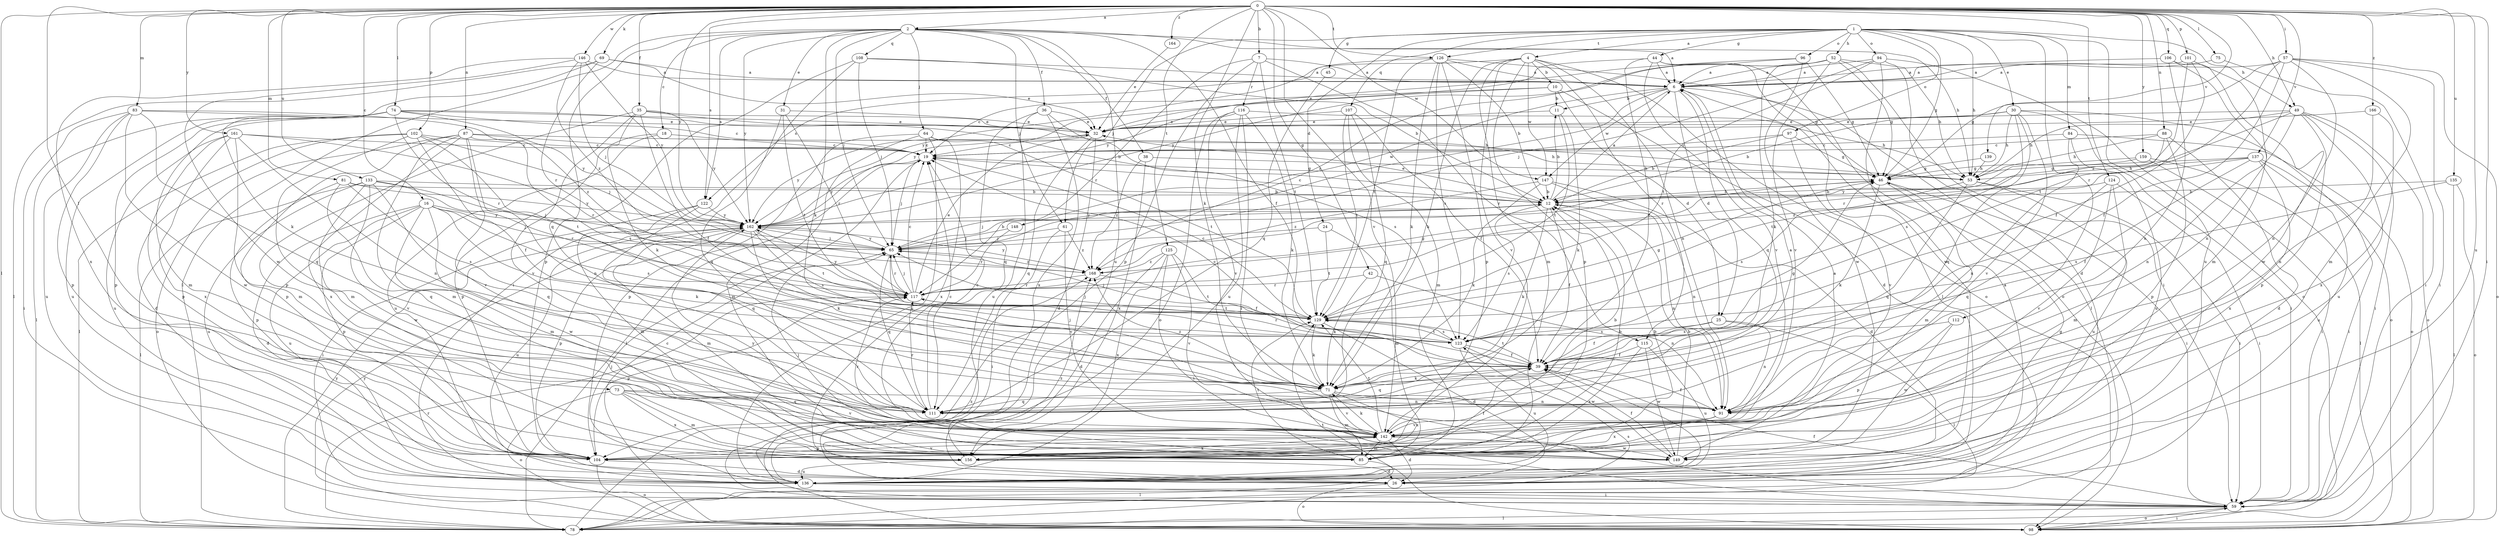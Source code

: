 strict digraph  {
0;
1;
2;
4;
6;
7;
10;
11;
12;
16;
18;
19;
24;
25;
26;
30;
31;
32;
35;
36;
38;
39;
42;
44;
45;
46;
49;
52;
53;
57;
59;
61;
64;
65;
69;
71;
73;
74;
75;
78;
81;
83;
84;
85;
87;
88;
91;
94;
96;
97;
98;
101;
102;
104;
106;
107;
108;
111;
112;
115;
116;
117;
122;
123;
124;
125;
126;
129;
133;
135;
136;
137;
139;
142;
146;
147;
148;
149;
156;
159;
161;
162;
164;
166;
168;
0 -> 2  [label=a];
0 -> 7  [label=b];
0 -> 16  [label=c];
0 -> 35  [label=f];
0 -> 42  [label=g];
0 -> 49  [label=h];
0 -> 57  [label=i];
0 -> 59  [label=i];
0 -> 69  [label=k];
0 -> 71  [label=k];
0 -> 73  [label=l];
0 -> 74  [label=l];
0 -> 75  [label=l];
0 -> 78  [label=l];
0 -> 81  [label=m];
0 -> 83  [label=m];
0 -> 87  [label=n];
0 -> 88  [label=n];
0 -> 101  [label=p];
0 -> 102  [label=p];
0 -> 106  [label=q];
0 -> 122  [label=s];
0 -> 124  [label=t];
0 -> 125  [label=t];
0 -> 126  [label=t];
0 -> 133  [label=u];
0 -> 135  [label=u];
0 -> 136  [label=u];
0 -> 137  [label=v];
0 -> 139  [label=v];
0 -> 142  [label=v];
0 -> 146  [label=w];
0 -> 147  [label=w];
0 -> 159  [label=y];
0 -> 161  [label=y];
0 -> 162  [label=y];
0 -> 164  [label=z];
0 -> 166  [label=z];
1 -> 4  [label=a];
1 -> 24  [label=d];
1 -> 30  [label=e];
1 -> 44  [label=g];
1 -> 45  [label=g];
1 -> 46  [label=g];
1 -> 49  [label=h];
1 -> 52  [label=h];
1 -> 53  [label=h];
1 -> 61  [label=j];
1 -> 84  [label=m];
1 -> 94  [label=o];
1 -> 96  [label=o];
1 -> 97  [label=o];
1 -> 107  [label=q];
1 -> 112  [label=r];
1 -> 126  [label=t];
1 -> 136  [label=u];
2 -> 6  [label=a];
2 -> 18  [label=c];
2 -> 31  [label=e];
2 -> 36  [label=f];
2 -> 38  [label=f];
2 -> 39  [label=f];
2 -> 53  [label=h];
2 -> 61  [label=j];
2 -> 64  [label=j];
2 -> 65  [label=j];
2 -> 71  [label=k];
2 -> 78  [label=l];
2 -> 108  [label=q];
2 -> 111  [label=q];
2 -> 122  [label=s];
2 -> 136  [label=u];
2 -> 162  [label=y];
4 -> 10  [label=b];
4 -> 71  [label=k];
4 -> 85  [label=m];
4 -> 91  [label=n];
4 -> 98  [label=o];
4 -> 104  [label=p];
4 -> 115  [label=r];
4 -> 122  [label=s];
4 -> 142  [label=v];
4 -> 147  [label=w];
6 -> 11  [label=b];
6 -> 25  [label=d];
6 -> 65  [label=j];
6 -> 78  [label=l];
6 -> 111  [label=q];
6 -> 147  [label=w];
6 -> 148  [label=w];
7 -> 6  [label=a];
7 -> 104  [label=p];
7 -> 115  [label=r];
7 -> 116  [label=r];
7 -> 117  [label=r];
7 -> 129  [label=t];
10 -> 11  [label=b];
10 -> 19  [label=c];
10 -> 25  [label=d];
10 -> 26  [label=d];
10 -> 162  [label=y];
11 -> 32  [label=e];
11 -> 71  [label=k];
11 -> 129  [label=t];
12 -> 6  [label=a];
12 -> 11  [label=b];
12 -> 19  [label=c];
12 -> 32  [label=e];
12 -> 39  [label=f];
12 -> 65  [label=j];
12 -> 71  [label=k];
12 -> 91  [label=n];
12 -> 123  [label=s];
12 -> 162  [label=y];
16 -> 26  [label=d];
16 -> 65  [label=j];
16 -> 71  [label=k];
16 -> 85  [label=m];
16 -> 104  [label=p];
16 -> 123  [label=s];
16 -> 136  [label=u];
16 -> 149  [label=w];
16 -> 162  [label=y];
18 -> 19  [label=c];
18 -> 104  [label=p];
18 -> 136  [label=u];
19 -> 46  [label=g];
19 -> 65  [label=j];
19 -> 78  [label=l];
19 -> 162  [label=y];
24 -> 65  [label=j];
24 -> 85  [label=m];
24 -> 129  [label=t];
25 -> 39  [label=f];
25 -> 78  [label=l];
25 -> 91  [label=n];
25 -> 123  [label=s];
26 -> 6  [label=a];
26 -> 98  [label=o];
26 -> 168  [label=z];
30 -> 12  [label=b];
30 -> 32  [label=e];
30 -> 53  [label=h];
30 -> 59  [label=i];
30 -> 98  [label=o];
30 -> 111  [label=q];
30 -> 123  [label=s];
30 -> 142  [label=v];
31 -> 32  [label=e];
31 -> 111  [label=q];
31 -> 117  [label=r];
31 -> 129  [label=t];
32 -> 19  [label=c];
32 -> 26  [label=d];
32 -> 111  [label=q];
32 -> 162  [label=y];
35 -> 32  [label=e];
35 -> 39  [label=f];
35 -> 53  [label=h];
35 -> 71  [label=k];
35 -> 104  [label=p];
35 -> 142  [label=v];
35 -> 162  [label=y];
36 -> 32  [label=e];
36 -> 111  [label=q];
36 -> 123  [label=s];
36 -> 136  [label=u];
36 -> 156  [label=x];
38 -> 53  [label=h];
38 -> 156  [label=x];
38 -> 168  [label=z];
39 -> 19  [label=c];
39 -> 46  [label=g];
39 -> 71  [label=k];
39 -> 111  [label=q];
39 -> 129  [label=t];
42 -> 71  [label=k];
42 -> 91  [label=n];
42 -> 117  [label=r];
44 -> 6  [label=a];
44 -> 39  [label=f];
44 -> 78  [label=l];
44 -> 98  [label=o];
44 -> 142  [label=v];
44 -> 162  [label=y];
45 -> 111  [label=q];
46 -> 12  [label=b];
46 -> 59  [label=i];
46 -> 71  [label=k];
46 -> 85  [label=m];
49 -> 32  [label=e];
49 -> 53  [label=h];
49 -> 59  [label=i];
49 -> 91  [label=n];
49 -> 98  [label=o];
49 -> 104  [label=p];
49 -> 117  [label=r];
49 -> 136  [label=u];
52 -> 6  [label=a];
52 -> 46  [label=g];
52 -> 53  [label=h];
52 -> 59  [label=i];
52 -> 71  [label=k];
52 -> 142  [label=v];
52 -> 162  [label=y];
52 -> 168  [label=z];
53 -> 59  [label=i];
53 -> 111  [label=q];
53 -> 123  [label=s];
53 -> 136  [label=u];
57 -> 6  [label=a];
57 -> 39  [label=f];
57 -> 46  [label=g];
57 -> 59  [label=i];
57 -> 85  [label=m];
57 -> 91  [label=n];
57 -> 98  [label=o];
57 -> 129  [label=t];
59 -> 39  [label=f];
59 -> 78  [label=l];
59 -> 98  [label=o];
61 -> 59  [label=i];
61 -> 65  [label=j];
61 -> 142  [label=v];
61 -> 168  [label=z];
64 -> 19  [label=c];
64 -> 85  [label=m];
64 -> 104  [label=p];
64 -> 129  [label=t];
64 -> 136  [label=u];
64 -> 156  [label=x];
65 -> 12  [label=b];
65 -> 111  [label=q];
65 -> 117  [label=r];
65 -> 162  [label=y];
65 -> 168  [label=z];
69 -> 6  [label=a];
69 -> 32  [label=e];
69 -> 71  [label=k];
69 -> 78  [label=l];
69 -> 117  [label=r];
71 -> 65  [label=j];
71 -> 85  [label=m];
71 -> 91  [label=n];
71 -> 111  [label=q];
71 -> 142  [label=v];
71 -> 156  [label=x];
71 -> 168  [label=z];
73 -> 85  [label=m];
73 -> 91  [label=n];
73 -> 98  [label=o];
73 -> 111  [label=q];
73 -> 142  [label=v];
73 -> 156  [label=x];
74 -> 12  [label=b];
74 -> 19  [label=c];
74 -> 32  [label=e];
74 -> 78  [label=l];
74 -> 85  [label=m];
74 -> 104  [label=p];
74 -> 117  [label=r];
74 -> 136  [label=u];
74 -> 162  [label=y];
75 -> 6  [label=a];
75 -> 59  [label=i];
78 -> 117  [label=r];
78 -> 123  [label=s];
78 -> 162  [label=y];
78 -> 168  [label=z];
81 -> 12  [label=b];
81 -> 104  [label=p];
81 -> 111  [label=q];
81 -> 123  [label=s];
81 -> 162  [label=y];
83 -> 32  [label=e];
83 -> 59  [label=i];
83 -> 104  [label=p];
83 -> 111  [label=q];
83 -> 136  [label=u];
83 -> 149  [label=w];
83 -> 168  [label=z];
84 -> 19  [label=c];
84 -> 91  [label=n];
84 -> 98  [label=o];
84 -> 136  [label=u];
85 -> 12  [label=b];
85 -> 65  [label=j];
85 -> 78  [label=l];
85 -> 129  [label=t];
87 -> 19  [label=c];
87 -> 53  [label=h];
87 -> 85  [label=m];
87 -> 91  [label=n];
87 -> 98  [label=o];
87 -> 104  [label=p];
87 -> 123  [label=s];
87 -> 142  [label=v];
87 -> 156  [label=x];
88 -> 19  [label=c];
88 -> 26  [label=d];
88 -> 53  [label=h];
88 -> 104  [label=p];
88 -> 129  [label=t];
91 -> 39  [label=f];
91 -> 142  [label=v];
91 -> 156  [label=x];
94 -> 6  [label=a];
94 -> 26  [label=d];
94 -> 65  [label=j];
94 -> 98  [label=o];
94 -> 129  [label=t];
94 -> 149  [label=w];
96 -> 6  [label=a];
96 -> 32  [label=e];
96 -> 46  [label=g];
96 -> 149  [label=w];
97 -> 12  [label=b];
97 -> 19  [label=c];
97 -> 46  [label=g];
97 -> 142  [label=v];
98 -> 19  [label=c];
98 -> 59  [label=i];
98 -> 129  [label=t];
98 -> 162  [label=y];
101 -> 6  [label=a];
101 -> 39  [label=f];
101 -> 91  [label=n];
101 -> 168  [label=z];
102 -> 19  [label=c];
102 -> 26  [label=d];
102 -> 39  [label=f];
102 -> 65  [label=j];
102 -> 78  [label=l];
102 -> 85  [label=m];
102 -> 129  [label=t];
104 -> 26  [label=d];
104 -> 39  [label=f];
104 -> 98  [label=o];
104 -> 142  [label=v];
106 -> 6  [label=a];
106 -> 85  [label=m];
106 -> 91  [label=n];
106 -> 149  [label=w];
107 -> 32  [label=e];
107 -> 39  [label=f];
107 -> 85  [label=m];
107 -> 111  [label=q];
107 -> 129  [label=t];
108 -> 6  [label=a];
108 -> 12  [label=b];
108 -> 59  [label=i];
108 -> 65  [label=j];
108 -> 104  [label=p];
111 -> 6  [label=a];
111 -> 19  [label=c];
111 -> 117  [label=r];
112 -> 104  [label=p];
112 -> 123  [label=s];
112 -> 149  [label=w];
115 -> 39  [label=f];
115 -> 136  [label=u];
115 -> 149  [label=w];
115 -> 156  [label=x];
116 -> 32  [label=e];
116 -> 53  [label=h];
116 -> 59  [label=i];
116 -> 71  [label=k];
116 -> 98  [label=o];
116 -> 136  [label=u];
116 -> 142  [label=v];
117 -> 19  [label=c];
117 -> 32  [label=e];
117 -> 46  [label=g];
117 -> 65  [label=j];
117 -> 104  [label=p];
117 -> 129  [label=t];
117 -> 162  [label=y];
122 -> 59  [label=i];
122 -> 85  [label=m];
122 -> 111  [label=q];
122 -> 162  [label=y];
123 -> 39  [label=f];
123 -> 65  [label=j];
123 -> 117  [label=r];
123 -> 129  [label=t];
123 -> 136  [label=u];
123 -> 149  [label=w];
124 -> 12  [label=b];
124 -> 59  [label=i];
124 -> 85  [label=m];
124 -> 111  [label=q];
124 -> 142  [label=v];
125 -> 26  [label=d];
125 -> 39  [label=f];
125 -> 59  [label=i];
125 -> 142  [label=v];
125 -> 156  [label=x];
125 -> 168  [label=z];
126 -> 6  [label=a];
126 -> 12  [label=b];
126 -> 46  [label=g];
126 -> 71  [label=k];
126 -> 104  [label=p];
126 -> 123  [label=s];
126 -> 129  [label=t];
126 -> 162  [label=y];
129 -> 19  [label=c];
129 -> 26  [label=d];
129 -> 46  [label=g];
129 -> 65  [label=j];
129 -> 71  [label=k];
129 -> 123  [label=s];
133 -> 12  [label=b];
133 -> 65  [label=j];
133 -> 78  [label=l];
133 -> 111  [label=q];
133 -> 117  [label=r];
133 -> 136  [label=u];
133 -> 142  [label=v];
133 -> 149  [label=w];
135 -> 12  [label=b];
135 -> 78  [label=l];
135 -> 98  [label=o];
135 -> 123  [label=s];
136 -> 39  [label=f];
136 -> 46  [label=g];
136 -> 59  [label=i];
136 -> 65  [label=j];
137 -> 39  [label=f];
137 -> 46  [label=g];
137 -> 53  [label=h];
137 -> 59  [label=i];
137 -> 136  [label=u];
137 -> 156  [label=x];
137 -> 168  [label=z];
139 -> 46  [label=g];
139 -> 53  [label=h];
142 -> 12  [label=b];
142 -> 19  [label=c];
142 -> 26  [label=d];
142 -> 71  [label=k];
142 -> 85  [label=m];
142 -> 104  [label=p];
142 -> 117  [label=r];
142 -> 129  [label=t];
142 -> 149  [label=w];
142 -> 156  [label=x];
146 -> 6  [label=a];
146 -> 65  [label=j];
146 -> 149  [label=w];
146 -> 156  [label=x];
146 -> 162  [label=y];
146 -> 168  [label=z];
147 -> 12  [label=b];
147 -> 26  [label=d];
147 -> 71  [label=k];
147 -> 91  [label=n];
147 -> 168  [label=z];
148 -> 65  [label=j];
148 -> 117  [label=r];
149 -> 6  [label=a];
149 -> 12  [label=b];
149 -> 39  [label=f];
149 -> 162  [label=y];
156 -> 12  [label=b];
156 -> 26  [label=d];
156 -> 136  [label=u];
159 -> 46  [label=g];
159 -> 59  [label=i];
159 -> 78  [label=l];
159 -> 162  [label=y];
161 -> 19  [label=c];
161 -> 85  [label=m];
161 -> 91  [label=n];
161 -> 104  [label=p];
161 -> 117  [label=r];
161 -> 136  [label=u];
161 -> 156  [label=x];
162 -> 65  [label=j];
162 -> 71  [label=k];
162 -> 85  [label=m];
162 -> 104  [label=p];
162 -> 123  [label=s];
162 -> 129  [label=t];
162 -> 136  [label=u];
164 -> 32  [label=e];
166 -> 32  [label=e];
166 -> 91  [label=n];
166 -> 156  [label=x];
168 -> 117  [label=r];
168 -> 129  [label=t];
168 -> 162  [label=y];
}
